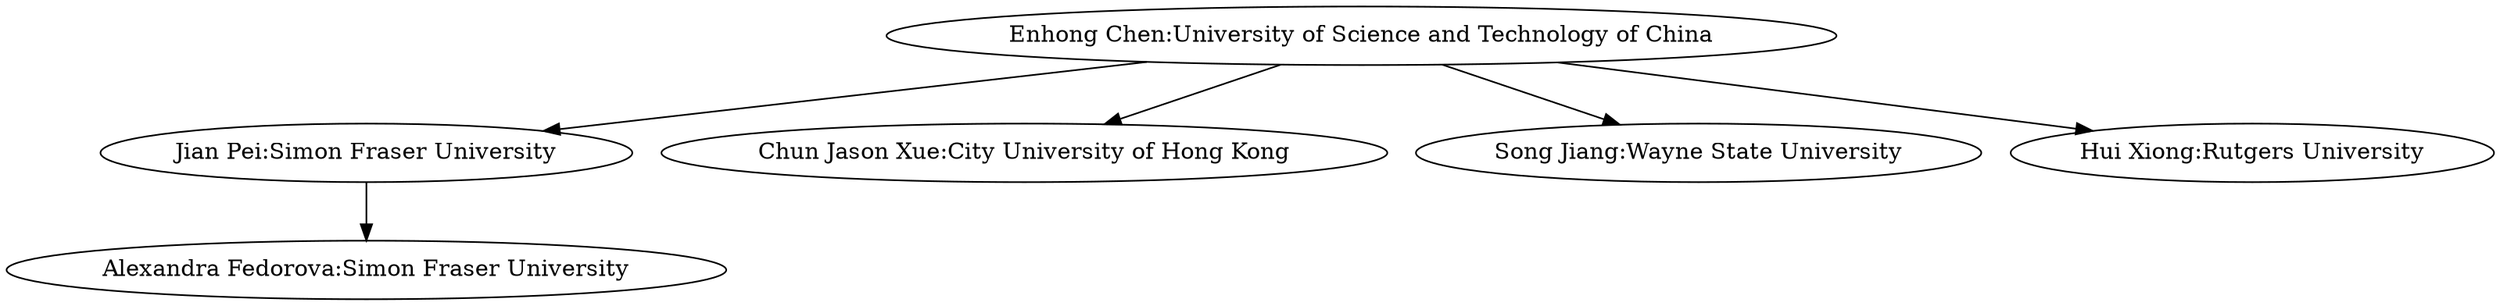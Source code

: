 strict digraph G{
"Jian Pei:Simon Fraser University" -> "Alexandra Fedorova:Simon Fraser University"
"Enhong Chen:University of Science and Technology of China" -> "Chun Jason Xue:City University of Hong Kong"
"Enhong Chen:University of Science and Technology of China" -> "Song Jiang:Wayne State University"
"Enhong Chen:University of Science and Technology of China" -> "Jian Pei:Simon Fraser University"
"Enhong Chen:University of Science and Technology of China" -> "Hui Xiong:Rutgers University"
}